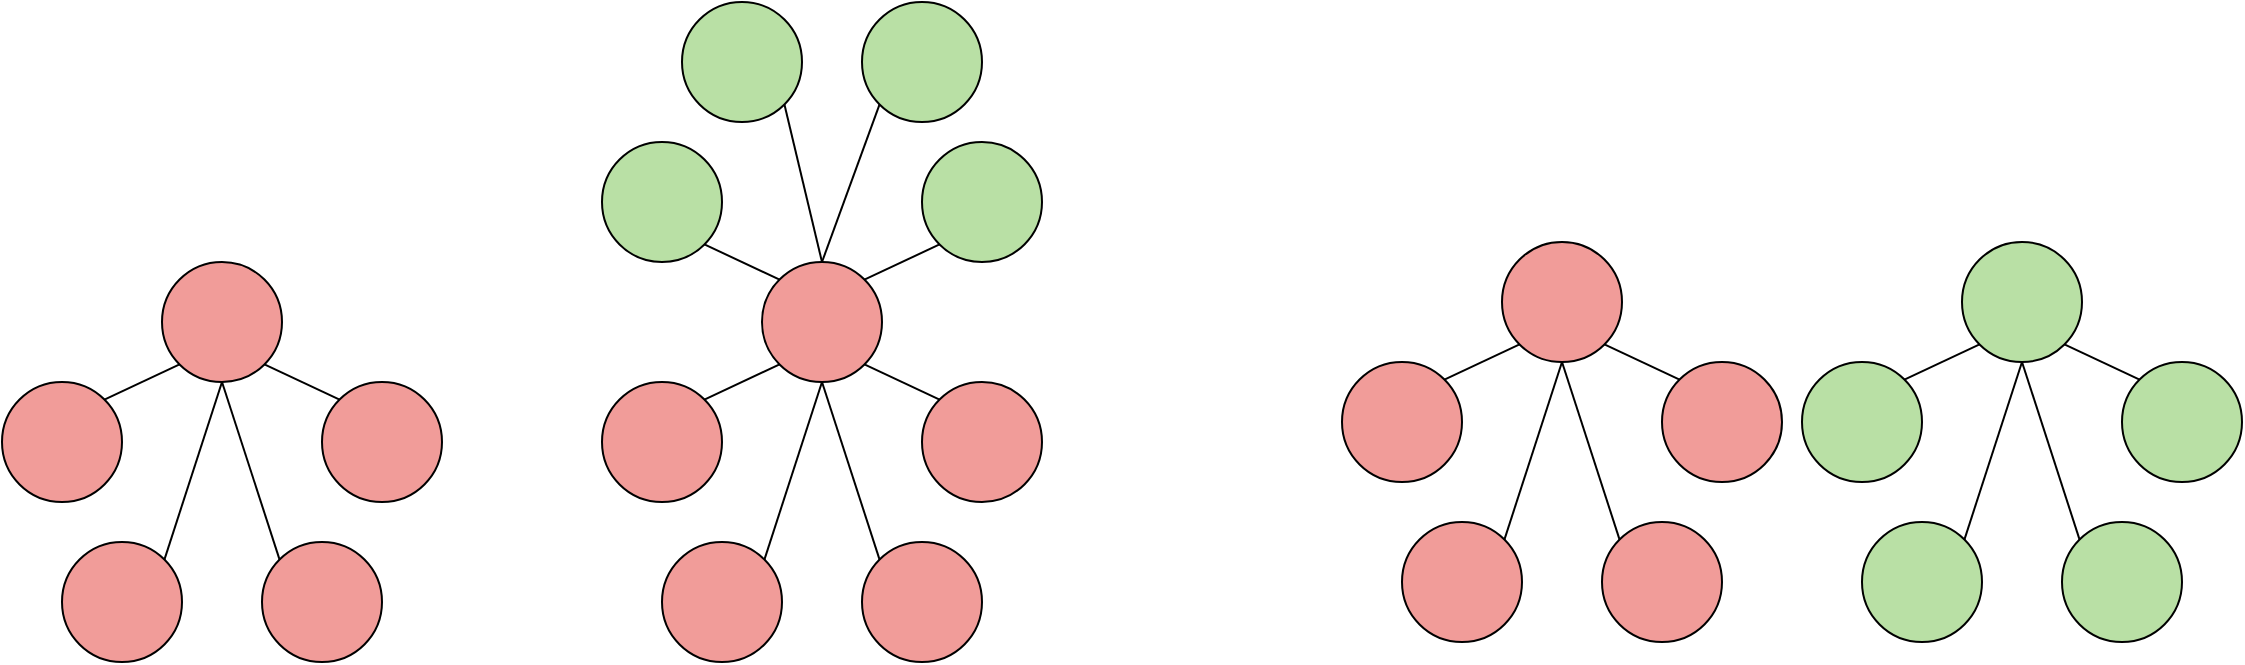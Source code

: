 <mxfile version="15.7.3" type="device"><diagram id="49NzUBlMYiyJILE9Nw_3" name="Page-1"><mxGraphModel dx="813" dy="1666" grid="1" gridSize="10" guides="1" tooltips="1" connect="1" arrows="1" fold="1" page="1" pageScale="1" pageWidth="827" pageHeight="1169" math="0" shadow="0"><root><mxCell id="0"/><mxCell id="1" parent="0"/><mxCell id="zREZEPCcCAEmpang9oQo-21" value="" style="group" vertex="1" connectable="0" parent="1"><mxGeometry x="330" y="-250" width="260" height="200" as="geometry"/></mxCell><mxCell id="zREZEPCcCAEmpang9oQo-1" value="" style="ellipse;whiteSpace=wrap;html=1;aspect=fixed;fillColor=#F19C99;" vertex="1" parent="zREZEPCcCAEmpang9oQo-21"><mxGeometry x="80" width="60" height="60" as="geometry"/></mxCell><mxCell id="zREZEPCcCAEmpang9oQo-6" value="" style="ellipse;whiteSpace=wrap;html=1;aspect=fixed;fillColor=#F19C99;" vertex="1" parent="zREZEPCcCAEmpang9oQo-21"><mxGeometry y="60" width="60" height="60" as="geometry"/></mxCell><mxCell id="zREZEPCcCAEmpang9oQo-7" value="" style="ellipse;whiteSpace=wrap;html=1;aspect=fixed;fillColor=#F19C99;" vertex="1" parent="zREZEPCcCAEmpang9oQo-21"><mxGeometry x="30" y="140" width="60" height="60" as="geometry"/></mxCell><mxCell id="zREZEPCcCAEmpang9oQo-8" value="" style="ellipse;whiteSpace=wrap;html=1;aspect=fixed;fillColor=#F19C99;" vertex="1" parent="zREZEPCcCAEmpang9oQo-21"><mxGeometry x="160" y="60" width="60" height="60" as="geometry"/></mxCell><mxCell id="zREZEPCcCAEmpang9oQo-9" value="" style="ellipse;whiteSpace=wrap;html=1;aspect=fixed;fillColor=#F19C99;" vertex="1" parent="zREZEPCcCAEmpang9oQo-21"><mxGeometry x="130" y="140" width="60" height="60" as="geometry"/></mxCell><mxCell id="zREZEPCcCAEmpang9oQo-10" value="" style="endArrow=none;html=1;rounded=0;exitX=1;exitY=0;exitDx=0;exitDy=0;entryX=0;entryY=1;entryDx=0;entryDy=0;" edge="1" parent="zREZEPCcCAEmpang9oQo-21" source="zREZEPCcCAEmpang9oQo-6" target="zREZEPCcCAEmpang9oQo-1"><mxGeometry width="50" height="50" relative="1" as="geometry"><mxPoint x="90" y="140" as="sourcePoint"/><mxPoint x="140" y="90" as="targetPoint"/></mxGeometry></mxCell><mxCell id="zREZEPCcCAEmpang9oQo-11" value="" style="endArrow=none;html=1;rounded=0;exitX=1;exitY=1;exitDx=0;exitDy=0;entryX=0;entryY=0;entryDx=0;entryDy=0;" edge="1" parent="zREZEPCcCAEmpang9oQo-21" source="zREZEPCcCAEmpang9oQo-1" target="zREZEPCcCAEmpang9oQo-8"><mxGeometry width="50" height="50" relative="1" as="geometry"><mxPoint x="130" y="110" as="sourcePoint"/><mxPoint x="180" y="60" as="targetPoint"/></mxGeometry></mxCell><mxCell id="zREZEPCcCAEmpang9oQo-17" value="" style="endArrow=none;html=1;rounded=0;entryX=0.5;entryY=1;entryDx=0;entryDy=0;exitX=1;exitY=0;exitDx=0;exitDy=0;" edge="1" parent="zREZEPCcCAEmpang9oQo-21" source="zREZEPCcCAEmpang9oQo-7" target="zREZEPCcCAEmpang9oQo-1"><mxGeometry width="50" height="50" relative="1" as="geometry"><mxPoint x="90" y="130" as="sourcePoint"/><mxPoint x="140" y="80" as="targetPoint"/></mxGeometry></mxCell><mxCell id="zREZEPCcCAEmpang9oQo-18" value="" style="endArrow=none;html=1;rounded=0;entryX=0.5;entryY=1;entryDx=0;entryDy=0;exitX=0;exitY=0;exitDx=0;exitDy=0;" edge="1" parent="zREZEPCcCAEmpang9oQo-21" source="zREZEPCcCAEmpang9oQo-9" target="zREZEPCcCAEmpang9oQo-1"><mxGeometry width="50" height="50" relative="1" as="geometry"><mxPoint x="120" y="140" as="sourcePoint"/><mxPoint x="170" y="90" as="targetPoint"/></mxGeometry></mxCell><mxCell id="zREZEPCcCAEmpang9oQo-28" value="" style="ellipse;whiteSpace=wrap;html=1;aspect=fixed;fillColor=#B9E0A5;" vertex="1" parent="1"><mxGeometry x="370" y="-380" width="60" height="60" as="geometry"/></mxCell><mxCell id="zREZEPCcCAEmpang9oQo-29" value="" style="ellipse;whiteSpace=wrap;html=1;aspect=fixed;fillColor=#B9E0A5;" vertex="1" parent="1"><mxGeometry x="330" y="-310" width="60" height="60" as="geometry"/></mxCell><mxCell id="zREZEPCcCAEmpang9oQo-31" value="" style="ellipse;whiteSpace=wrap;html=1;aspect=fixed;fillColor=#B9E0A5;" vertex="1" parent="1"><mxGeometry x="460" y="-380" width="60" height="60" as="geometry"/></mxCell><mxCell id="zREZEPCcCAEmpang9oQo-32" value="" style="group" vertex="1" connectable="0" parent="1"><mxGeometry x="30" y="-250" width="220" height="200" as="geometry"/></mxCell><mxCell id="zREZEPCcCAEmpang9oQo-33" value="" style="ellipse;whiteSpace=wrap;html=1;aspect=fixed;fillColor=#F19C99;" vertex="1" parent="zREZEPCcCAEmpang9oQo-32"><mxGeometry x="80" width="60" height="60" as="geometry"/></mxCell><mxCell id="zREZEPCcCAEmpang9oQo-34" value="" style="ellipse;whiteSpace=wrap;html=1;aspect=fixed;fillColor=#F19C99;" vertex="1" parent="zREZEPCcCAEmpang9oQo-32"><mxGeometry y="60" width="60" height="60" as="geometry"/></mxCell><mxCell id="zREZEPCcCAEmpang9oQo-35" value="" style="ellipse;whiteSpace=wrap;html=1;aspect=fixed;fillColor=#F19C99;" vertex="1" parent="zREZEPCcCAEmpang9oQo-32"><mxGeometry x="30" y="140" width="60" height="60" as="geometry"/></mxCell><mxCell id="zREZEPCcCAEmpang9oQo-36" value="" style="ellipse;whiteSpace=wrap;html=1;aspect=fixed;fillColor=#F19C99;" vertex="1" parent="zREZEPCcCAEmpang9oQo-32"><mxGeometry x="160" y="60" width="60" height="60" as="geometry"/></mxCell><mxCell id="zREZEPCcCAEmpang9oQo-37" value="" style="ellipse;whiteSpace=wrap;html=1;aspect=fixed;fillColor=#F19C99;" vertex="1" parent="zREZEPCcCAEmpang9oQo-32"><mxGeometry x="130" y="140" width="60" height="60" as="geometry"/></mxCell><mxCell id="zREZEPCcCAEmpang9oQo-38" value="" style="endArrow=none;html=1;rounded=0;exitX=1;exitY=0;exitDx=0;exitDy=0;entryX=0;entryY=1;entryDx=0;entryDy=0;" edge="1" parent="zREZEPCcCAEmpang9oQo-32" source="zREZEPCcCAEmpang9oQo-34" target="zREZEPCcCAEmpang9oQo-33"><mxGeometry width="50" height="50" relative="1" as="geometry"><mxPoint x="90" y="140" as="sourcePoint"/><mxPoint x="140" y="90" as="targetPoint"/></mxGeometry></mxCell><mxCell id="zREZEPCcCAEmpang9oQo-39" value="" style="endArrow=none;html=1;rounded=0;exitX=1;exitY=1;exitDx=0;exitDy=0;entryX=0;entryY=0;entryDx=0;entryDy=0;" edge="1" parent="zREZEPCcCAEmpang9oQo-32" source="zREZEPCcCAEmpang9oQo-33" target="zREZEPCcCAEmpang9oQo-36"><mxGeometry width="50" height="50" relative="1" as="geometry"><mxPoint x="130" y="110" as="sourcePoint"/><mxPoint x="180" y="60" as="targetPoint"/></mxGeometry></mxCell><mxCell id="zREZEPCcCAEmpang9oQo-40" value="" style="endArrow=none;html=1;rounded=0;entryX=0.5;entryY=1;entryDx=0;entryDy=0;exitX=1;exitY=0;exitDx=0;exitDy=0;" edge="1" parent="zREZEPCcCAEmpang9oQo-32" source="zREZEPCcCAEmpang9oQo-35" target="zREZEPCcCAEmpang9oQo-33"><mxGeometry width="50" height="50" relative="1" as="geometry"><mxPoint x="90" y="130" as="sourcePoint"/><mxPoint x="140" y="80" as="targetPoint"/></mxGeometry></mxCell><mxCell id="zREZEPCcCAEmpang9oQo-41" value="" style="endArrow=none;html=1;rounded=0;entryX=0.5;entryY=1;entryDx=0;entryDy=0;exitX=0;exitY=0;exitDx=0;exitDy=0;" edge="1" parent="zREZEPCcCAEmpang9oQo-32" source="zREZEPCcCAEmpang9oQo-37" target="zREZEPCcCAEmpang9oQo-33"><mxGeometry width="50" height="50" relative="1" as="geometry"><mxPoint x="120" y="140" as="sourcePoint"/><mxPoint x="170" y="90" as="targetPoint"/></mxGeometry></mxCell><mxCell id="zREZEPCcCAEmpang9oQo-43" value="" style="group" vertex="1" connectable="0" parent="1"><mxGeometry x="700" y="-260" width="220" height="200" as="geometry"/></mxCell><mxCell id="zREZEPCcCAEmpang9oQo-44" value="" style="ellipse;whiteSpace=wrap;html=1;aspect=fixed;fillColor=#F19C99;" vertex="1" parent="zREZEPCcCAEmpang9oQo-43"><mxGeometry x="80" width="60" height="60" as="geometry"/></mxCell><mxCell id="zREZEPCcCAEmpang9oQo-45" value="" style="ellipse;whiteSpace=wrap;html=1;aspect=fixed;fillColor=#F19C99;" vertex="1" parent="zREZEPCcCAEmpang9oQo-43"><mxGeometry y="60" width="60" height="60" as="geometry"/></mxCell><mxCell id="zREZEPCcCAEmpang9oQo-46" value="" style="ellipse;whiteSpace=wrap;html=1;aspect=fixed;fillColor=#F19C99;" vertex="1" parent="zREZEPCcCAEmpang9oQo-43"><mxGeometry x="30" y="140" width="60" height="60" as="geometry"/></mxCell><mxCell id="zREZEPCcCAEmpang9oQo-47" value="" style="ellipse;whiteSpace=wrap;html=1;aspect=fixed;fillColor=#F19C99;" vertex="1" parent="zREZEPCcCAEmpang9oQo-43"><mxGeometry x="160" y="60" width="60" height="60" as="geometry"/></mxCell><mxCell id="zREZEPCcCAEmpang9oQo-48" value="" style="ellipse;whiteSpace=wrap;html=1;aspect=fixed;fillColor=#F19C99;" vertex="1" parent="zREZEPCcCAEmpang9oQo-43"><mxGeometry x="130" y="140" width="60" height="60" as="geometry"/></mxCell><mxCell id="zREZEPCcCAEmpang9oQo-49" value="" style="endArrow=none;html=1;rounded=0;exitX=1;exitY=0;exitDx=0;exitDy=0;entryX=0;entryY=1;entryDx=0;entryDy=0;" edge="1" parent="zREZEPCcCAEmpang9oQo-43" source="zREZEPCcCAEmpang9oQo-45" target="zREZEPCcCAEmpang9oQo-44"><mxGeometry width="50" height="50" relative="1" as="geometry"><mxPoint x="90" y="140" as="sourcePoint"/><mxPoint x="140" y="90" as="targetPoint"/></mxGeometry></mxCell><mxCell id="zREZEPCcCAEmpang9oQo-50" value="" style="endArrow=none;html=1;rounded=0;exitX=1;exitY=1;exitDx=0;exitDy=0;entryX=0;entryY=0;entryDx=0;entryDy=0;" edge="1" parent="zREZEPCcCAEmpang9oQo-43" source="zREZEPCcCAEmpang9oQo-44" target="zREZEPCcCAEmpang9oQo-47"><mxGeometry width="50" height="50" relative="1" as="geometry"><mxPoint x="130" y="110" as="sourcePoint"/><mxPoint x="180" y="60" as="targetPoint"/></mxGeometry></mxCell><mxCell id="zREZEPCcCAEmpang9oQo-51" value="" style="endArrow=none;html=1;rounded=0;entryX=0.5;entryY=1;entryDx=0;entryDy=0;exitX=1;exitY=0;exitDx=0;exitDy=0;" edge="1" parent="zREZEPCcCAEmpang9oQo-43" source="zREZEPCcCAEmpang9oQo-46" target="zREZEPCcCAEmpang9oQo-44"><mxGeometry width="50" height="50" relative="1" as="geometry"><mxPoint x="90" y="130" as="sourcePoint"/><mxPoint x="140" y="80" as="targetPoint"/></mxGeometry></mxCell><mxCell id="zREZEPCcCAEmpang9oQo-52" value="" style="endArrow=none;html=1;rounded=0;entryX=0.5;entryY=1;entryDx=0;entryDy=0;exitX=0;exitY=0;exitDx=0;exitDy=0;" edge="1" parent="zREZEPCcCAEmpang9oQo-43" source="zREZEPCcCAEmpang9oQo-48" target="zREZEPCcCAEmpang9oQo-44"><mxGeometry width="50" height="50" relative="1" as="geometry"><mxPoint x="120" y="140" as="sourcePoint"/><mxPoint x="170" y="90" as="targetPoint"/></mxGeometry></mxCell><mxCell id="zREZEPCcCAEmpang9oQo-53" value="" style="group" vertex="1" connectable="0" parent="1"><mxGeometry x="930" y="-260" width="220" height="200" as="geometry"/></mxCell><mxCell id="zREZEPCcCAEmpang9oQo-54" value="" style="ellipse;whiteSpace=wrap;html=1;aspect=fixed;fillColor=#B9E0A5;" vertex="1" parent="zREZEPCcCAEmpang9oQo-53"><mxGeometry x="80" width="60" height="60" as="geometry"/></mxCell><mxCell id="zREZEPCcCAEmpang9oQo-55" value="" style="ellipse;whiteSpace=wrap;html=1;aspect=fixed;fillColor=#B9E0A5;" vertex="1" parent="zREZEPCcCAEmpang9oQo-53"><mxGeometry y="60" width="60" height="60" as="geometry"/></mxCell><mxCell id="zREZEPCcCAEmpang9oQo-56" value="" style="ellipse;whiteSpace=wrap;html=1;aspect=fixed;fillColor=#B9E0A5;" vertex="1" parent="zREZEPCcCAEmpang9oQo-53"><mxGeometry x="30" y="140" width="60" height="60" as="geometry"/></mxCell><mxCell id="zREZEPCcCAEmpang9oQo-57" value="" style="ellipse;whiteSpace=wrap;html=1;aspect=fixed;fillColor=#B9E0A5;" vertex="1" parent="zREZEPCcCAEmpang9oQo-53"><mxGeometry x="160" y="60" width="60" height="60" as="geometry"/></mxCell><mxCell id="zREZEPCcCAEmpang9oQo-58" value="" style="ellipse;whiteSpace=wrap;html=1;aspect=fixed;fillColor=#B9E0A5;" vertex="1" parent="zREZEPCcCAEmpang9oQo-53"><mxGeometry x="130" y="140" width="60" height="60" as="geometry"/></mxCell><mxCell id="zREZEPCcCAEmpang9oQo-59" value="" style="endArrow=none;html=1;rounded=0;exitX=1;exitY=0;exitDx=0;exitDy=0;entryX=0;entryY=1;entryDx=0;entryDy=0;" edge="1" parent="zREZEPCcCAEmpang9oQo-53" source="zREZEPCcCAEmpang9oQo-55" target="zREZEPCcCAEmpang9oQo-54"><mxGeometry width="50" height="50" relative="1" as="geometry"><mxPoint x="90" y="140" as="sourcePoint"/><mxPoint x="140" y="90" as="targetPoint"/></mxGeometry></mxCell><mxCell id="zREZEPCcCAEmpang9oQo-60" value="" style="endArrow=none;html=1;rounded=0;exitX=1;exitY=1;exitDx=0;exitDy=0;entryX=0;entryY=0;entryDx=0;entryDy=0;" edge="1" parent="zREZEPCcCAEmpang9oQo-53" source="zREZEPCcCAEmpang9oQo-54" target="zREZEPCcCAEmpang9oQo-57"><mxGeometry width="50" height="50" relative="1" as="geometry"><mxPoint x="130" y="110" as="sourcePoint"/><mxPoint x="180" y="60" as="targetPoint"/></mxGeometry></mxCell><mxCell id="zREZEPCcCAEmpang9oQo-61" value="" style="endArrow=none;html=1;rounded=0;entryX=0.5;entryY=1;entryDx=0;entryDy=0;exitX=1;exitY=0;exitDx=0;exitDy=0;" edge="1" parent="zREZEPCcCAEmpang9oQo-53" source="zREZEPCcCAEmpang9oQo-56" target="zREZEPCcCAEmpang9oQo-54"><mxGeometry width="50" height="50" relative="1" as="geometry"><mxPoint x="90" y="130" as="sourcePoint"/><mxPoint x="140" y="80" as="targetPoint"/></mxGeometry></mxCell><mxCell id="zREZEPCcCAEmpang9oQo-62" value="" style="endArrow=none;html=1;rounded=0;entryX=0.5;entryY=1;entryDx=0;entryDy=0;exitX=0;exitY=0;exitDx=0;exitDy=0;" edge="1" parent="zREZEPCcCAEmpang9oQo-53" source="zREZEPCcCAEmpang9oQo-58" target="zREZEPCcCAEmpang9oQo-54"><mxGeometry width="50" height="50" relative="1" as="geometry"><mxPoint x="120" y="140" as="sourcePoint"/><mxPoint x="170" y="90" as="targetPoint"/></mxGeometry></mxCell><mxCell id="zREZEPCcCAEmpang9oQo-63" value="" style="endArrow=none;html=1;rounded=0;entryX=0;entryY=0;entryDx=0;entryDy=0;exitX=1;exitY=1;exitDx=0;exitDy=0;" edge="1" parent="1" source="zREZEPCcCAEmpang9oQo-29" target="zREZEPCcCAEmpang9oQo-1"><mxGeometry width="50" height="50" relative="1" as="geometry"><mxPoint x="210" y="-330" as="sourcePoint"/><mxPoint x="260" y="-380" as="targetPoint"/></mxGeometry></mxCell><mxCell id="zREZEPCcCAEmpang9oQo-30" value="" style="ellipse;whiteSpace=wrap;html=1;aspect=fixed;fillColor=#B9E0A5;" vertex="1" parent="1"><mxGeometry x="490" y="-310" width="60" height="60" as="geometry"/></mxCell><mxCell id="zREZEPCcCAEmpang9oQo-64" value="" style="endArrow=none;html=1;rounded=0;entryX=1;entryY=1;entryDx=0;entryDy=0;exitX=0.5;exitY=0;exitDx=0;exitDy=0;" edge="1" parent="1" source="zREZEPCcCAEmpang9oQo-1" target="zREZEPCcCAEmpang9oQo-28"><mxGeometry width="50" height="50" relative="1" as="geometry"><mxPoint x="410" y="-240" as="sourcePoint"/><mxPoint x="460" y="-290" as="targetPoint"/></mxGeometry></mxCell><mxCell id="zREZEPCcCAEmpang9oQo-65" value="" style="endArrow=none;html=1;rounded=0;entryX=0;entryY=1;entryDx=0;entryDy=0;exitX=0.5;exitY=0;exitDx=0;exitDy=0;" edge="1" parent="1" source="zREZEPCcCAEmpang9oQo-1" target="zREZEPCcCAEmpang9oQo-31"><mxGeometry width="50" height="50" relative="1" as="geometry"><mxPoint x="440" y="-250" as="sourcePoint"/><mxPoint x="510" y="-310" as="targetPoint"/></mxGeometry></mxCell><mxCell id="zREZEPCcCAEmpang9oQo-66" value="" style="endArrow=none;html=1;rounded=0;entryX=0;entryY=1;entryDx=0;entryDy=0;exitX=1;exitY=0;exitDx=0;exitDy=0;" edge="1" parent="1" source="zREZEPCcCAEmpang9oQo-1" target="zREZEPCcCAEmpang9oQo-30"><mxGeometry width="50" height="50" relative="1" as="geometry"><mxPoint x="500" y="-240" as="sourcePoint"/><mxPoint x="550" y="-290" as="targetPoint"/></mxGeometry></mxCell></root></mxGraphModel></diagram></mxfile>